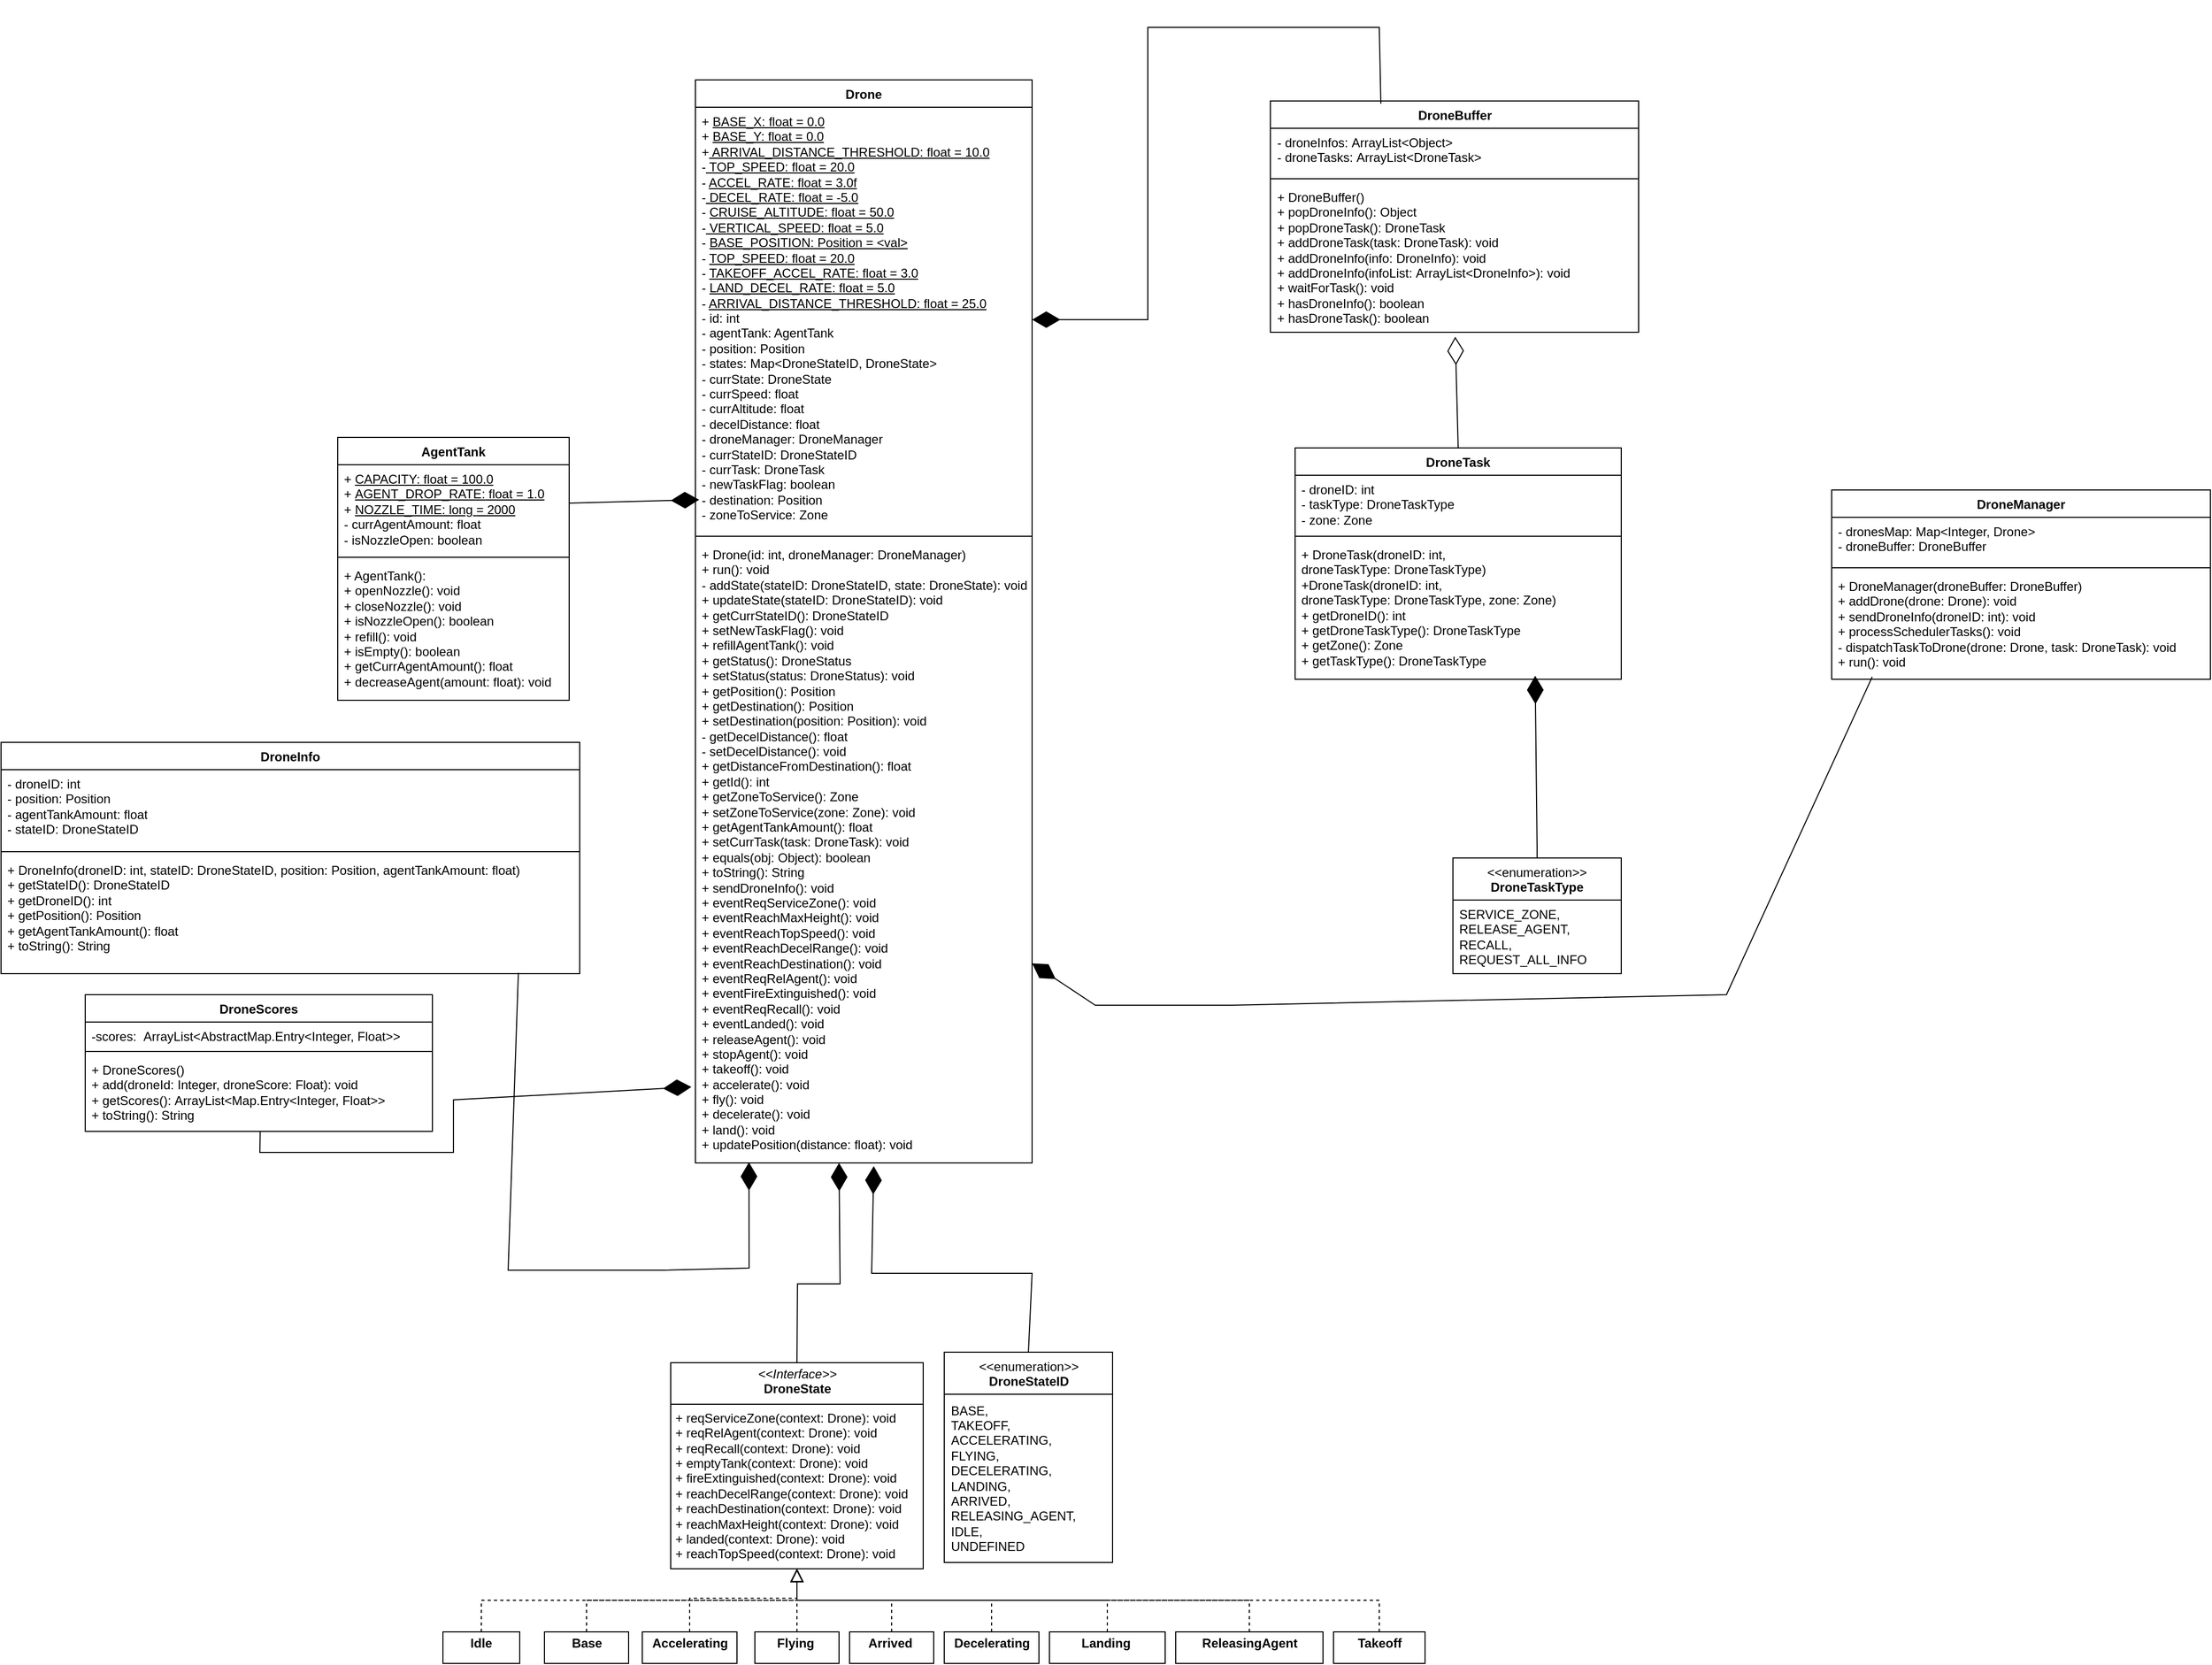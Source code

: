 <mxfile version="26.1.0">
  <diagram name="Page-1" id="E1clJ-vo8N5P6Af11tzl">
    <mxGraphModel dx="6547" dy="4219" grid="1" gridSize="10" guides="1" tooltips="1" connect="1" arrows="1" fold="1" page="1" pageScale="1" pageWidth="4681" pageHeight="3300" math="0" shadow="0">
      <root>
        <mxCell id="0" />
        <mxCell id="1" parent="0" />
        <mxCell id="gpong3w6HoHgrcKHU_dl-1" value="Drone" style="swimlane;fontStyle=1;align=center;verticalAlign=top;childLayout=stackLayout;horizontal=1;startSize=26;horizontalStack=0;resizeParent=1;resizeParentMax=0;resizeLast=0;collapsible=1;marginBottom=0;whiteSpace=wrap;html=1;" parent="1" vertex="1">
          <mxGeometry x="-2190" y="-1040" width="320" height="1030" as="geometry" />
        </mxCell>
        <mxCell id="gpong3w6HoHgrcKHU_dl-2" value="&lt;div&gt;+&amp;nbsp;&lt;u&gt;BASE_X: float = 0.0&lt;/u&gt;&lt;/div&gt;&lt;div&gt;+&amp;nbsp;&lt;span style=&quot;background-color: transparent;&quot;&gt;&lt;u&gt;BASE_Y: float = 0.0&lt;/u&gt;&lt;/span&gt;&lt;/div&gt;&lt;div&gt;&lt;span style=&quot;background-color: transparent;&quot;&gt;+&lt;u&gt; ARRIVAL_DISTANCE_THRESHOLD: float = 10.0&lt;/u&gt;&lt;/span&gt;&lt;/div&gt;&lt;div&gt;&lt;span style=&quot;background-color: transparent;&quot;&gt;-&lt;u&gt; TOP_SPEED: float = 20.0&lt;/u&gt;&lt;/span&gt;&lt;/div&gt;&lt;div&gt;- &lt;u&gt;ACCEL_RATE: float = 3.0f&lt;/u&gt;&lt;/div&gt;&lt;div&gt;-&lt;u&gt; DECEL_RATE: float = -5.0&lt;/u&gt;&lt;/div&gt;&lt;div&gt;- &lt;u&gt;CRUISE_ALTITUDE: float = 50.0&lt;/u&gt;&lt;/div&gt;&lt;div&gt;-&lt;u&gt; VERTICAL_SPEED: float = 5.0&lt;/u&gt;&lt;/div&gt;&lt;div&gt;- &lt;u&gt;BASE_POSITION: Position = &amp;lt;val&amp;gt;&lt;/u&gt;&lt;/div&gt;- &lt;u&gt;TOP_SPEED: float = 20.0&lt;/u&gt;&lt;div&gt;- &lt;u&gt;TAKEOFF_ACCEL_RATE&lt;/u&gt;&lt;u style=&quot;background-color: transparent; color: light-dark(rgb(0, 0, 0), rgb(255, 255, 255));&quot;&gt;: float&lt;/u&gt;&lt;u style=&quot;background-color: transparent; color: light-dark(rgb(0, 0, 0), rgb(255, 255, 255));&quot;&gt;&amp;nbsp;= 3.0&lt;/u&gt;&lt;/div&gt;&lt;div&gt;- &lt;u&gt;LAND_DECEL_RATE&lt;/u&gt;&lt;u style=&quot;background-color: transparent; color: light-dark(rgb(0, 0, 0), rgb(255, 255, 255));&quot;&gt;: float&lt;/u&gt;&lt;u style=&quot;background-color: transparent; color: light-dark(rgb(0, 0, 0), rgb(255, 255, 255));&quot;&gt;&amp;nbsp;= 5.0&lt;/u&gt;&lt;/div&gt;&lt;div&gt;- &lt;u&gt;ARRIVAL_DISTANCE_THRESHOLD: float = 25.0&lt;/u&gt;&lt;/div&gt;&lt;div&gt;- id: int&lt;/div&gt;&lt;div&gt;- agentTank: AgentTank&lt;/div&gt;&lt;div&gt;- position: Position&lt;/div&gt;&lt;div&gt;- states:&amp;nbsp;&lt;span style=&quot;background-color: transparent; color: light-dark(rgb(0, 0, 0), rgb(255, 255, 255));&quot;&gt;Map&amp;lt;DroneStateID, DroneState&amp;gt;&lt;/span&gt;&lt;/div&gt;&lt;div&gt;&lt;span style=&quot;background-color: transparent;&quot;&gt;- currState: DroneState&lt;/span&gt;&lt;/div&gt;&lt;div&gt;&lt;span style=&quot;background-color: transparent;&quot;&gt;&lt;div&gt;- currSpeed: float&lt;/div&gt;&lt;div&gt;- currAltitude: float&lt;/div&gt;&lt;div&gt;- decelDistance: float&lt;/div&gt;&lt;div&gt;- droneManager: DroneManager&lt;/div&gt;&lt;/span&gt;&lt;/div&gt;&lt;div&gt;&lt;div&gt;- currStateID: DroneStateID&lt;/div&gt;&lt;div&gt;&lt;span style=&quot;background-color: transparent; color: light-dark(rgb(0, 0, 0), rgb(255, 255, 255));&quot;&gt;- currTask: DroneTask&lt;/span&gt;&lt;/div&gt;&lt;div&gt;- newTaskFlag: boolean&lt;/div&gt;&lt;div&gt;- destination: Position&lt;/div&gt;&lt;div&gt;- zoneToService: Zone&lt;/div&gt;&lt;/div&gt;&lt;div&gt;&lt;br&gt;&lt;/div&gt;" style="text;strokeColor=none;fillColor=none;align=left;verticalAlign=top;spacingLeft=4;spacingRight=4;overflow=hidden;rotatable=0;points=[[0,0.5],[1,0.5]];portConstraint=eastwest;whiteSpace=wrap;html=1;" parent="gpong3w6HoHgrcKHU_dl-1" vertex="1">
          <mxGeometry y="26" width="320" height="404" as="geometry" />
        </mxCell>
        <mxCell id="gpong3w6HoHgrcKHU_dl-3" value="" style="line;strokeWidth=1;fillColor=none;align=left;verticalAlign=middle;spacingTop=-1;spacingLeft=3;spacingRight=3;rotatable=0;labelPosition=right;points=[];portConstraint=eastwest;strokeColor=inherit;" parent="gpong3w6HoHgrcKHU_dl-1" vertex="1">
          <mxGeometry y="430" width="320" height="8" as="geometry" />
        </mxCell>
        <mxCell id="gpong3w6HoHgrcKHU_dl-4" value="+ Drone(id: int, droneManager: DroneManager)&lt;div&gt;+ run(): void&lt;br&gt;&lt;div&gt;- addState(stateID: DroneStateID, state: DroneState): void&lt;br&gt;&lt;div&gt;+ updateState(stateID: DroneStateID): void&lt;/div&gt;&lt;div&gt;+ getCurrStateID(): DroneStateID&lt;/div&gt;&lt;div&gt;+ setNewTaskFlag(): void&lt;/div&gt;&lt;div&gt;+ refillAgentTank(): void&lt;/div&gt;&lt;div&gt;+ getStatus(): DroneStatus&lt;/div&gt;&lt;div&gt;+ setStatus(status: DroneStatus): void&lt;/div&gt;&lt;div&gt;+ getPosition(): Position&lt;/div&gt;&lt;div&gt;+ getDestination(): Position&lt;/div&gt;&lt;div&gt;+ setDestination(position: Position): void&lt;/div&gt;&lt;div&gt;- getDecelDistance(): float&lt;/div&gt;&lt;div&gt;&lt;span style=&quot;background-color: transparent; color: light-dark(rgb(0, 0, 0), rgb(255, 255, 255));&quot;&gt;- setDecelDistance(): void&lt;/span&gt;&lt;/div&gt;&lt;div&gt;&lt;span style=&quot;background-color: transparent;&quot;&gt;+ getDistanceFromDestination(): float&lt;/span&gt;&lt;/div&gt;&lt;div&gt;&lt;span style=&quot;background-color: transparent;&quot;&gt;+ getId(): int&lt;/span&gt;&lt;/div&gt;&lt;div&gt;&lt;span style=&quot;background-color: transparent;&quot;&gt;+ getZoneToService(): Zone&lt;/span&gt;&lt;/div&gt;&lt;div&gt;&lt;span style=&quot;background-color: transparent;&quot;&gt;+ setZoneToService(zone: Zone): void&lt;/span&gt;&lt;/div&gt;&lt;div&gt;&lt;span style=&quot;background-color: transparent;&quot;&gt;+ getAgentTankAmount(): float&lt;/span&gt;&lt;/div&gt;&lt;div&gt;&lt;span style=&quot;background-color: transparent;&quot;&gt;+ setCurrTask(task: DroneTask): void&lt;/span&gt;&lt;/div&gt;&lt;div&gt;&lt;span style=&quot;background-color: transparent;&quot;&gt;+ equals(obj: Object): boolean&lt;/span&gt;&lt;/div&gt;&lt;div&gt;&lt;span style=&quot;background-color: transparent;&quot;&gt;+ toString(): String&lt;/span&gt;&lt;/div&gt;&lt;div&gt;&lt;span style=&quot;background-color: transparent;&quot;&gt;+ sendDroneInfo(): void&lt;/span&gt;&lt;/div&gt;&lt;div&gt;+ eventReqServiceZone(): void&lt;/div&gt;&lt;div&gt;+ eventReachMaxHeight(): void&lt;/div&gt;&lt;div&gt;+ eventReachTopSpeed(): void&lt;/div&gt;&lt;div&gt;+ eventReachDecelRange(): void&lt;/div&gt;&lt;div&gt;+ eventReachDestination(): void&lt;/div&gt;&lt;div&gt;+ eventReqRelAgent(): void&lt;/div&gt;&lt;div&gt;+ eventFireExtinguished(): void&lt;/div&gt;&lt;div&gt;+ eventReqRecall(): void&lt;/div&gt;&lt;div&gt;+ eventLanded(): void&lt;/div&gt;&lt;div&gt;+ releaseAgent(): void&lt;/div&gt;&lt;div&gt;+ stopAgent(): void&lt;/div&gt;&lt;div&gt;+ takeoff(): void&lt;/div&gt;&lt;div&gt;+ accelerate(): void&lt;/div&gt;&lt;div&gt;+ fly(): void&lt;/div&gt;&lt;div&gt;+ decelerate(): void&lt;/div&gt;&lt;div&gt;+ land(): void&lt;/div&gt;&lt;div&gt;+ updatePosition(distance: float): void&lt;/div&gt;&lt;div&gt;&lt;br&gt;&lt;/div&gt;&lt;/div&gt;&lt;/div&gt;" style="text;strokeColor=none;fillColor=none;align=left;verticalAlign=top;spacingLeft=4;spacingRight=4;overflow=hidden;rotatable=0;points=[[0,0.5],[1,0.5]];portConstraint=eastwest;whiteSpace=wrap;html=1;" parent="gpong3w6HoHgrcKHU_dl-1" vertex="1">
          <mxGeometry y="438" width="320" height="592" as="geometry" />
        </mxCell>
        <mxCell id="gpong3w6HoHgrcKHU_dl-5" value="AgentTank" style="swimlane;fontStyle=1;align=center;verticalAlign=top;childLayout=stackLayout;horizontal=1;startSize=26;horizontalStack=0;resizeParent=1;resizeParentMax=0;resizeLast=0;collapsible=1;marginBottom=0;whiteSpace=wrap;html=1;" parent="1" vertex="1">
          <mxGeometry x="-2530" y="-700" width="220" height="250" as="geometry" />
        </mxCell>
        <mxCell id="gpong3w6HoHgrcKHU_dl-6" value="&lt;div&gt;+ &lt;u&gt;CAPACITY&lt;span style=&quot;color: light-dark(rgb(0, 0, 0), rgb(255, 255, 255)); background-color: transparent;&quot;&gt;: float&lt;/span&gt;&lt;span style=&quot;color: light-dark(rgb(0, 0, 0), rgb(255, 255, 255)); background-color: transparent;&quot;&gt;&amp;nbsp;= 100.0&lt;/span&gt;&lt;/u&gt;&lt;br&gt;&lt;/div&gt;+&amp;nbsp;&lt;u&gt;AGENT_DROP_RATE:&lt;span style=&quot;color: light-dark(rgb(0, 0, 0), rgb(255, 255, 255)); background-color: transparent;&quot;&gt;&amp;nbsp;float&lt;/span&gt;&lt;span style=&quot;color: light-dark(rgb(0, 0, 0), rgb(255, 255, 255)); background-color: transparent;&quot;&gt;&amp;nbsp;= 1.0&lt;/span&gt;&lt;/u&gt;&lt;div&gt;+&amp;nbsp;&lt;u&gt;NOZZLE_TIME&lt;/u&gt;&lt;u style=&quot;color: light-dark(rgb(0, 0, 0), rgb(255, 255, 255)); background-color: transparent;&quot;&gt;: long&amp;nbsp;&lt;/u&gt;&lt;u style=&quot;color: light-dark(rgb(0, 0, 0), rgb(255, 255, 255)); background-color: transparent;&quot;&gt;= 2000&lt;/u&gt;&lt;u style=&quot;color: light-dark(rgb(0, 0, 0), rgb(255, 255, 255)); background-color: transparent;&quot;&gt;&lt;br&gt;&lt;/u&gt;&lt;/div&gt;&lt;div&gt;- currAgentAmount: float&lt;/div&gt;&lt;div&gt;- isNozzleOpen: boolean&lt;/div&gt;" style="text;strokeColor=none;fillColor=none;align=left;verticalAlign=top;spacingLeft=4;spacingRight=4;overflow=hidden;rotatable=0;points=[[0,0.5],[1,0.5]];portConstraint=eastwest;whiteSpace=wrap;html=1;" parent="gpong3w6HoHgrcKHU_dl-5" vertex="1">
          <mxGeometry y="26" width="220" height="84" as="geometry" />
        </mxCell>
        <mxCell id="gpong3w6HoHgrcKHU_dl-7" value="" style="line;strokeWidth=1;fillColor=none;align=left;verticalAlign=middle;spacingTop=-1;spacingLeft=3;spacingRight=3;rotatable=0;labelPosition=right;points=[];portConstraint=eastwest;strokeColor=inherit;" parent="gpong3w6HoHgrcKHU_dl-5" vertex="1">
          <mxGeometry y="110" width="220" height="8" as="geometry" />
        </mxCell>
        <mxCell id="gpong3w6HoHgrcKHU_dl-8" value="+ AgentTank():&lt;div&gt;+ openNozzle(): void&lt;/div&gt;&lt;div&gt;+ closeNozzle(): void&lt;/div&gt;&lt;div&gt;+ isNozzleOpen(): boolean&lt;/div&gt;&lt;div&gt;+ refill(): void&lt;/div&gt;&lt;div&gt;+ isEmpty(): boolean&lt;/div&gt;&lt;div&gt;+ getCurrAgentAmount(): float&lt;/div&gt;&lt;div&gt;+ decreaseAgent(amount: float): void&lt;/div&gt;" style="text;strokeColor=none;fillColor=none;align=left;verticalAlign=top;spacingLeft=4;spacingRight=4;overflow=hidden;rotatable=0;points=[[0,0.5],[1,0.5]];portConstraint=eastwest;whiteSpace=wrap;html=1;" parent="gpong3w6HoHgrcKHU_dl-5" vertex="1">
          <mxGeometry y="118" width="220" height="132" as="geometry" />
        </mxCell>
        <mxCell id="gpong3w6HoHgrcKHU_dl-9" value="" style="endArrow=diamondThin;endFill=1;endSize=24;html=1;rounded=0;exitX=1;exitY=0.25;exitDx=0;exitDy=0;entryX=0.011;entryY=0.924;entryDx=0;entryDy=0;entryPerimeter=0;" parent="1" source="gpong3w6HoHgrcKHU_dl-5" target="gpong3w6HoHgrcKHU_dl-2" edge="1">
          <mxGeometry width="160" relative="1" as="geometry">
            <mxPoint x="-1287" y="-556" as="sourcePoint" />
            <mxPoint x="-2254" y="-626" as="targetPoint" />
          </mxGeometry>
        </mxCell>
        <mxCell id="gpong3w6HoHgrcKHU_dl-10" value="DroneInfo" style="swimlane;fontStyle=1;align=center;verticalAlign=top;childLayout=stackLayout;horizontal=1;startSize=26;horizontalStack=0;resizeParent=1;resizeParentMax=0;resizeLast=0;collapsible=1;marginBottom=0;whiteSpace=wrap;html=1;" parent="1" vertex="1">
          <mxGeometry x="-2850" y="-410" width="550" height="220" as="geometry" />
        </mxCell>
        <mxCell id="gpong3w6HoHgrcKHU_dl-11" value="- droneID: int&lt;div&gt;- position: Position&lt;/div&gt;&lt;div&gt;-&amp;nbsp;agentTankAmount: float&lt;/div&gt;&lt;div&gt;- stateID: DroneStateID&lt;/div&gt;" style="text;strokeColor=none;fillColor=none;align=left;verticalAlign=top;spacingLeft=4;spacingRight=4;overflow=hidden;rotatable=0;points=[[0,0.5],[1,0.5]];portConstraint=eastwest;whiteSpace=wrap;html=1;" parent="gpong3w6HoHgrcKHU_dl-10" vertex="1">
          <mxGeometry y="26" width="550" height="74" as="geometry" />
        </mxCell>
        <mxCell id="gpong3w6HoHgrcKHU_dl-12" value="" style="line;strokeWidth=1;fillColor=none;align=left;verticalAlign=middle;spacingTop=-1;spacingLeft=3;spacingRight=3;rotatable=0;labelPosition=right;points=[];portConstraint=eastwest;strokeColor=inherit;" parent="gpong3w6HoHgrcKHU_dl-10" vertex="1">
          <mxGeometry y="100" width="550" height="8" as="geometry" />
        </mxCell>
        <mxCell id="gpong3w6HoHgrcKHU_dl-13" value="+ DroneInfo(droneID: int, stateID: DroneStateID, position: Position, agentTankAmount: float)&lt;div&gt;&lt;div&gt;+ getStateID():&amp;nbsp;&lt;span style=&quot;background-color: transparent; color: light-dark(rgb(0, 0, 0), rgb(255, 255, 255));&quot;&gt;DroneStateID&lt;/span&gt;&lt;/div&gt;&lt;/div&gt;&lt;div&gt;&lt;span style=&quot;background-color: transparent; color: light-dark(rgb(0, 0, 0), rgb(255, 255, 255));&quot;&gt;+&amp;nbsp;&lt;/span&gt;&lt;span style=&quot;background-color: transparent;&quot;&gt;getDroneID(): int&lt;/span&gt;&lt;/div&gt;&lt;div&gt;+&amp;nbsp;getPosition(): Position&lt;/div&gt;&lt;div&gt;+&amp;nbsp;getAgentTankAmount(): float&lt;/div&gt;&lt;div&gt;+&amp;nbsp;toString(): String&lt;/div&gt;" style="text;strokeColor=none;fillColor=none;align=left;verticalAlign=top;spacingLeft=4;spacingRight=4;overflow=hidden;rotatable=0;points=[[0,0.5],[1,0.5]];portConstraint=eastwest;whiteSpace=wrap;html=1;" parent="gpong3w6HoHgrcKHU_dl-10" vertex="1">
          <mxGeometry y="108" width="550" height="112" as="geometry" />
        </mxCell>
        <mxCell id="gpong3w6HoHgrcKHU_dl-14" value="DroneScores" style="swimlane;fontStyle=1;align=center;verticalAlign=top;childLayout=stackLayout;horizontal=1;startSize=26;horizontalStack=0;resizeParent=1;resizeParentMax=0;resizeLast=0;collapsible=1;marginBottom=0;whiteSpace=wrap;html=1;" parent="1" vertex="1">
          <mxGeometry x="-2770" y="-170" width="330" height="130" as="geometry" />
        </mxCell>
        <mxCell id="gpong3w6HoHgrcKHU_dl-15" value="-scores:&amp;nbsp;&amp;nbsp;ArrayList&amp;lt;AbstractMap.Entry&amp;lt;Integer, Float&amp;gt;&amp;gt;" style="text;strokeColor=none;fillColor=none;align=left;verticalAlign=top;spacingLeft=4;spacingRight=4;overflow=hidden;rotatable=0;points=[[0,0.5],[1,0.5]];portConstraint=eastwest;whiteSpace=wrap;html=1;" parent="gpong3w6HoHgrcKHU_dl-14" vertex="1">
          <mxGeometry y="26" width="330" height="24" as="geometry" />
        </mxCell>
        <mxCell id="gpong3w6HoHgrcKHU_dl-16" value="" style="line;strokeWidth=1;fillColor=none;align=left;verticalAlign=middle;spacingTop=-1;spacingLeft=3;spacingRight=3;rotatable=0;labelPosition=right;points=[];portConstraint=eastwest;strokeColor=inherit;" parent="gpong3w6HoHgrcKHU_dl-14" vertex="1">
          <mxGeometry y="50" width="330" height="8" as="geometry" />
        </mxCell>
        <mxCell id="gpong3w6HoHgrcKHU_dl-17" value="+ DroneScores()&lt;div&gt;+ add(droneId:&amp;nbsp;&lt;span style=&quot;background-color: transparent; color: light-dark(rgb(0, 0, 0), rgb(255, 255, 255));&quot;&gt;Integer&lt;/span&gt;&lt;span style=&quot;background-color: transparent; color: light-dark(rgb(0, 0, 0), rgb(255, 255, 255));&quot;&gt;, droneScore:&amp;nbsp;&lt;/span&gt;&lt;span style=&quot;background-color: transparent; color: light-dark(rgb(0, 0, 0), rgb(255, 255, 255));&quot;&gt;Float&lt;/span&gt;&lt;span style=&quot;background-color: transparent; color: light-dark(rgb(0, 0, 0), rgb(255, 255, 255));&quot;&gt;): void&lt;/span&gt;&lt;/div&gt;&lt;div&gt;+ getScores():&lt;span style=&quot;background-color: transparent; color: light-dark(rgb(0, 0, 0), rgb(255, 255, 255));&quot;&gt;&amp;nbsp;&lt;/span&gt;&lt;span style=&quot;background-color: transparent; color: light-dark(rgb(0, 0, 0), rgb(255, 255, 255));&quot;&gt;ArrayList&amp;lt;Map.Entry&amp;lt;Integer, Float&amp;gt;&amp;gt;&lt;/span&gt;&lt;/div&gt;&lt;div&gt;+ toString():&amp;nbsp;&lt;span style=&quot;background-color: transparent; color: light-dark(rgb(0, 0, 0), rgb(255, 255, 255));&quot;&gt;String&lt;/span&gt;&lt;/div&gt;" style="text;strokeColor=none;fillColor=none;align=left;verticalAlign=top;spacingLeft=4;spacingRight=4;overflow=hidden;rotatable=0;points=[[0,0.5],[1,0.5]];portConstraint=eastwest;whiteSpace=wrap;html=1;" parent="gpong3w6HoHgrcKHU_dl-14" vertex="1">
          <mxGeometry y="58" width="330" height="72" as="geometry" />
        </mxCell>
        <mxCell id="gpong3w6HoHgrcKHU_dl-18" value="" style="endArrow=diamondThin;endFill=1;endSize=24;html=1;rounded=0;exitX=0.504;exitY=0.998;exitDx=0;exitDy=0;exitPerimeter=0;entryX=-0.012;entryY=0.878;entryDx=0;entryDy=0;entryPerimeter=0;" parent="1" source="gpong3w6HoHgrcKHU_dl-17" target="gpong3w6HoHgrcKHU_dl-4" edge="1">
          <mxGeometry width="160" relative="1" as="geometry">
            <mxPoint x="-2590" y="40" as="sourcePoint" />
            <mxPoint x="-2248" y="-71" as="targetPoint" />
            <Array as="points">
              <mxPoint x="-2604" y="-20" />
              <mxPoint x="-2420" y="-20" />
              <mxPoint x="-2420" y="-70" />
            </Array>
          </mxGeometry>
        </mxCell>
        <mxCell id="ytz2XxUED-rhMCgSk-kE-1" value="" style="endArrow=diamondThin;endFill=1;endSize=24;html=1;rounded=0;entryX=0.159;entryY=0.999;entryDx=0;entryDy=0;entryPerimeter=0;exitX=0.894;exitY=0.993;exitDx=0;exitDy=0;exitPerimeter=0;" edge="1" parent="1" source="gpong3w6HoHgrcKHU_dl-13" target="gpong3w6HoHgrcKHU_dl-4">
          <mxGeometry width="160" relative="1" as="geometry">
            <mxPoint x="-2370" y="-160" as="sourcePoint" />
            <mxPoint x="-2220" y="37" as="targetPoint" />
            <Array as="points">
              <mxPoint x="-2368" y="92" />
              <mxPoint x="-2220" y="92" />
              <mxPoint x="-2139" y="90" />
            </Array>
          </mxGeometry>
        </mxCell>
        <mxCell id="ytz2XxUED-rhMCgSk-kE-2" value="&lt;p style=&quot;margin:0px;margin-top:4px;text-align:center;&quot;&gt;&lt;i&gt;&amp;lt;&amp;lt;Interface&amp;gt;&amp;gt;&lt;/i&gt;&lt;br&gt;&lt;b&gt;DroneState&lt;/b&gt;&lt;/p&gt;&lt;hr size=&quot;1&quot; style=&quot;border-style:solid;&quot;&gt;&lt;p style=&quot;margin:0px;margin-left:4px;&quot;&gt;+ reqServiceZone(context: Drone): void&lt;br&gt;+ reqRelAgent(context: Drone): void&amp;nbsp;&lt;/p&gt;&lt;p style=&quot;margin:0px;margin-left:4px;&quot;&gt;+&amp;nbsp;reqRecall(context: Drone): void&lt;/p&gt;&lt;p style=&quot;margin:0px;margin-left:4px;&quot;&gt;+&amp;nbsp;emptyTank(context: Drone): void&lt;/p&gt;&lt;p style=&quot;margin:0px;margin-left:4px;&quot;&gt;+&amp;nbsp;fireExtinguished(context: Drone): void&lt;/p&gt;&lt;p style=&quot;margin:0px;margin-left:4px;&quot;&gt;+&amp;nbsp;reachDecelRange(context: Drone): void&lt;/p&gt;&lt;p style=&quot;margin:0px;margin-left:4px;&quot;&gt;+&amp;nbsp;reachDestination(context: Drone): void&lt;/p&gt;&lt;p style=&quot;margin:0px;margin-left:4px;&quot;&gt;+&amp;nbsp;reachMaxHeight(context: Drone): void&lt;/p&gt;&lt;p style=&quot;margin:0px;margin-left:4px;&quot;&gt;+&amp;nbsp;landed(context: Drone): void&lt;/p&gt;&lt;p style=&quot;margin:0px;margin-left:4px;&quot;&gt;+&amp;nbsp;reachTopSpeed(context: Drone): void&lt;/p&gt;" style="verticalAlign=top;align=left;overflow=fill;html=1;whiteSpace=wrap;" vertex="1" parent="1">
          <mxGeometry x="-2213.5" y="180" width="240" height="196" as="geometry" />
        </mxCell>
        <mxCell id="ytz2XxUED-rhMCgSk-kE-3" style="edgeStyle=orthogonalEdgeStyle;rounded=0;orthogonalLoop=1;jettySize=auto;html=1;entryX=0.5;entryY=1;entryDx=0;entryDy=0;endSize=10;endArrow=block;endFill=0;dashed=1;exitX=0.5;exitY=0;exitDx=0;exitDy=0;" edge="1" parent="1" source="ytz2XxUED-rhMCgSk-kE-4" target="ytz2XxUED-rhMCgSk-kE-2">
          <mxGeometry relative="1" as="geometry">
            <mxPoint x="-2195.5" y="436" as="sourcePoint" />
            <Array as="points">
              <mxPoint x="-2195.5" y="404" />
              <mxPoint x="-2093.5" y="404" />
            </Array>
          </mxGeometry>
        </mxCell>
        <mxCell id="ytz2XxUED-rhMCgSk-kE-4" value="&lt;p style=&quot;margin:0px;margin-top:4px;text-align:center;&quot;&gt;&lt;b&gt;Accelerating&lt;/b&gt;&lt;/p&gt;" style="verticalAlign=top;align=left;overflow=fill;html=1;whiteSpace=wrap;" vertex="1" parent="1">
          <mxGeometry x="-2240.5" y="436" width="90" height="30" as="geometry" />
        </mxCell>
        <mxCell id="ytz2XxUED-rhMCgSk-kE-5" style="edgeStyle=orthogonalEdgeStyle;rounded=0;orthogonalLoop=1;jettySize=auto;html=1;exitX=0.5;exitY=0;exitDx=0;exitDy=0;entryX=0.5;entryY=1;entryDx=0;entryDy=0;endArrow=block;endFill=0;endSize=10;dashed=1;" edge="1" parent="1" source="ytz2XxUED-rhMCgSk-kE-6" target="ytz2XxUED-rhMCgSk-kE-2">
          <mxGeometry relative="1" as="geometry" />
        </mxCell>
        <mxCell id="ytz2XxUED-rhMCgSk-kE-6" value="&lt;p style=&quot;margin:0px;margin-top:4px;text-align:center;&quot;&gt;&lt;b&gt;Arrived&amp;nbsp;&lt;/b&gt;&lt;/p&gt;" style="verticalAlign=top;align=left;overflow=fill;html=1;whiteSpace=wrap;" vertex="1" parent="1">
          <mxGeometry x="-2043.5" y="436" width="80" height="30" as="geometry" />
        </mxCell>
        <mxCell id="ytz2XxUED-rhMCgSk-kE-7" style="edgeStyle=orthogonalEdgeStyle;rounded=0;orthogonalLoop=1;jettySize=auto;html=1;exitX=0.5;exitY=0;exitDx=0;exitDy=0;entryX=0.5;entryY=1;entryDx=0;entryDy=0;endArrow=block;endFill=0;endSize=10;dashed=1;" edge="1" parent="1" source="ytz2XxUED-rhMCgSk-kE-8" target="ytz2XxUED-rhMCgSk-kE-2">
          <mxGeometry relative="1" as="geometry">
            <mxPoint x="-2073.5" y="396" as="targetPoint" />
          </mxGeometry>
        </mxCell>
        <mxCell id="ytz2XxUED-rhMCgSk-kE-8" value="&lt;p style=&quot;margin:0px;margin-top:4px;text-align:center;&quot;&gt;&lt;b&gt;Base&lt;/b&gt;&lt;/p&gt;" style="verticalAlign=top;align=left;overflow=fill;html=1;whiteSpace=wrap;" vertex="1" parent="1">
          <mxGeometry x="-2333.5" y="436" width="80" height="30" as="geometry" />
        </mxCell>
        <mxCell id="ytz2XxUED-rhMCgSk-kE-9" style="edgeStyle=orthogonalEdgeStyle;rounded=0;orthogonalLoop=1;jettySize=auto;html=1;exitX=0.5;exitY=0;exitDx=0;exitDy=0;entryX=0.5;entryY=1;entryDx=0;entryDy=0;endSize=10;endArrow=block;endFill=0;dashed=1;" edge="1" parent="1" source="ytz2XxUED-rhMCgSk-kE-10" target="ytz2XxUED-rhMCgSk-kE-2">
          <mxGeometry relative="1" as="geometry">
            <Array as="points">
              <mxPoint x="-2093.5" y="426" />
              <mxPoint x="-2093.5" y="426" />
            </Array>
          </mxGeometry>
        </mxCell>
        <mxCell id="ytz2XxUED-rhMCgSk-kE-10" value="&lt;p style=&quot;margin:0px;margin-top:4px;text-align:center;&quot;&gt;&lt;b&gt;Flying&amp;nbsp;&lt;/b&gt;&lt;/p&gt;" style="verticalAlign=top;align=left;overflow=fill;html=1;whiteSpace=wrap;" vertex="1" parent="1">
          <mxGeometry x="-2133.5" y="436" width="80" height="30" as="geometry" />
        </mxCell>
        <mxCell id="ytz2XxUED-rhMCgSk-kE-11" style="edgeStyle=orthogonalEdgeStyle;rounded=0;orthogonalLoop=1;jettySize=auto;html=1;exitX=0.5;exitY=0;exitDx=0;exitDy=0;entryX=0.5;entryY=1;entryDx=0;entryDy=0;endArrow=block;endFill=0;endSize=10;dashed=1;" edge="1" parent="1" source="ytz2XxUED-rhMCgSk-kE-12" target="ytz2XxUED-rhMCgSk-kE-2">
          <mxGeometry relative="1" as="geometry" />
        </mxCell>
        <mxCell id="ytz2XxUED-rhMCgSk-kE-12" value="&lt;p style=&quot;margin:0px;margin-top:4px;text-align:center;&quot;&gt;&lt;b&gt;Decelerating&lt;/b&gt;&lt;/p&gt;" style="verticalAlign=top;align=left;overflow=fill;html=1;whiteSpace=wrap;" vertex="1" parent="1">
          <mxGeometry x="-1953.5" y="436" width="90" height="30" as="geometry" />
        </mxCell>
        <mxCell id="ytz2XxUED-rhMCgSk-kE-13" style="edgeStyle=orthogonalEdgeStyle;rounded=0;orthogonalLoop=1;jettySize=auto;html=1;exitX=0.5;exitY=0;exitDx=0;exitDy=0;entryX=0.5;entryY=1;entryDx=0;entryDy=0;endSize=10;endArrow=block;endFill=0;dashed=1;" edge="1" parent="1" source="ytz2XxUED-rhMCgSk-kE-14" target="ytz2XxUED-rhMCgSk-kE-2">
          <mxGeometry relative="1" as="geometry" />
        </mxCell>
        <mxCell id="ytz2XxUED-rhMCgSk-kE-14" value="&lt;p style=&quot;margin:0px;margin-top:4px;text-align:center;&quot;&gt;&lt;b&gt;Idle&lt;/b&gt;&lt;/p&gt;" style="verticalAlign=top;align=left;overflow=fill;html=1;whiteSpace=wrap;" vertex="1" parent="1">
          <mxGeometry x="-2430" y="436" width="73" height="30" as="geometry" />
        </mxCell>
        <mxCell id="ytz2XxUED-rhMCgSk-kE-15" style="edgeStyle=orthogonalEdgeStyle;rounded=0;orthogonalLoop=1;jettySize=auto;html=1;exitX=0.5;exitY=0;exitDx=0;exitDy=0;entryX=0.5;entryY=1;entryDx=0;entryDy=0;endSize=10;endArrow=block;endFill=0;dashed=1;" edge="1" parent="1" source="ytz2XxUED-rhMCgSk-kE-16" target="ytz2XxUED-rhMCgSk-kE-2">
          <mxGeometry relative="1" as="geometry" />
        </mxCell>
        <mxCell id="ytz2XxUED-rhMCgSk-kE-16" value="&lt;p style=&quot;margin:0px;margin-top:4px;text-align:center;&quot;&gt;&lt;b&gt;Landing&amp;nbsp;&lt;/b&gt;&lt;/p&gt;" style="verticalAlign=top;align=left;overflow=fill;html=1;whiteSpace=wrap;" vertex="1" parent="1">
          <mxGeometry x="-1853.5" y="436" width="110" height="30" as="geometry" />
        </mxCell>
        <mxCell id="ytz2XxUED-rhMCgSk-kE-17" style="edgeStyle=orthogonalEdgeStyle;rounded=0;orthogonalLoop=1;jettySize=auto;html=1;exitX=0.5;exitY=0;exitDx=0;exitDy=0;entryX=0.5;entryY=1;entryDx=0;entryDy=0;endArrow=block;endFill=0;endSize=10;dashed=1;" edge="1" parent="1" source="ytz2XxUED-rhMCgSk-kE-18" target="ytz2XxUED-rhMCgSk-kE-2">
          <mxGeometry relative="1" as="geometry" />
        </mxCell>
        <mxCell id="ytz2XxUED-rhMCgSk-kE-18" value="&lt;p style=&quot;margin:0px;margin-top:4px;text-align:center;&quot;&gt;&lt;b&gt;ReleasingAgent&lt;/b&gt;&lt;/p&gt;" style="verticalAlign=top;align=left;overflow=fill;html=1;whiteSpace=wrap;" vertex="1" parent="1">
          <mxGeometry x="-1733.5" y="436" width="140" height="30" as="geometry" />
        </mxCell>
        <mxCell id="ytz2XxUED-rhMCgSk-kE-19" style="edgeStyle=orthogonalEdgeStyle;rounded=0;orthogonalLoop=1;jettySize=auto;html=1;exitX=0.5;exitY=0;exitDx=0;exitDy=0;entryX=0.5;entryY=1;entryDx=0;entryDy=0;endSize=10;endArrow=block;endFill=0;dashed=1;" edge="1" parent="1" source="ytz2XxUED-rhMCgSk-kE-20" target="ytz2XxUED-rhMCgSk-kE-2">
          <mxGeometry relative="1" as="geometry" />
        </mxCell>
        <mxCell id="ytz2XxUED-rhMCgSk-kE-20" value="&lt;p style=&quot;margin:0px;margin-top:4px;text-align:center;&quot;&gt;&lt;b&gt;Takeoff&lt;/b&gt;&lt;/p&gt;" style="verticalAlign=top;align=left;overflow=fill;html=1;whiteSpace=wrap;" vertex="1" parent="1">
          <mxGeometry x="-1583.5" y="436" width="87" height="30" as="geometry" />
        </mxCell>
        <mxCell id="ytz2XxUED-rhMCgSk-kE-21" value="&amp;lt;&amp;lt;enumeration&amp;gt;&amp;gt;&lt;br&gt;&lt;b&gt;DroneStateID&lt;/b&gt;" style="swimlane;fontStyle=0;align=center;verticalAlign=top;childLayout=stackLayout;horizontal=1;startSize=40;horizontalStack=0;resizeParent=1;resizeParentMax=0;resizeLast=0;collapsible=0;marginBottom=0;html=1;whiteSpace=wrap;" vertex="1" parent="1">
          <mxGeometry x="-1953.5" y="170" width="160" height="200" as="geometry" />
        </mxCell>
        <mxCell id="ytz2XxUED-rhMCgSk-kE-22" value="&lt;span style=&quot;text-wrap-mode: nowrap;&quot;&gt;BASE,&lt;/span&gt;&lt;div style=&quot;text-wrap-mode: nowrap;&quot;&gt;TAKEOFF,&lt;/div&gt;&lt;div style=&quot;text-wrap-mode: nowrap;&quot;&gt;ACCELERATING,&lt;/div&gt;&lt;div style=&quot;text-wrap-mode: nowrap;&quot;&gt;FLYING,&lt;/div&gt;&lt;div style=&quot;text-wrap-mode: nowrap;&quot;&gt;DECELERATING,&lt;/div&gt;&lt;div style=&quot;text-wrap-mode: nowrap;&quot;&gt;LANDING,&lt;/div&gt;&lt;div style=&quot;text-wrap-mode: nowrap;&quot;&gt;ARRIVED,&lt;/div&gt;&lt;div style=&quot;text-wrap-mode: nowrap;&quot;&gt;RELEASING_AGENT,&lt;/div&gt;&lt;div style=&quot;text-wrap-mode: nowrap;&quot;&gt;IDLE,&lt;/div&gt;&lt;div style=&quot;&quot;&gt;&lt;span style=&quot;text-wrap-mode: nowrap;&quot;&gt;UNDEFINED&lt;/span&gt;&lt;/div&gt;" style="text;html=1;strokeColor=none;fillColor=none;align=left;verticalAlign=middle;spacingLeft=4;spacingRight=4;overflow=hidden;rotatable=0;points=[[0,0.5],[1,0.5]];portConstraint=eastwest;whiteSpace=wrap;" vertex="1" parent="ytz2XxUED-rhMCgSk-kE-21">
          <mxGeometry y="40" width="160" height="160" as="geometry" />
        </mxCell>
        <mxCell id="ytz2XxUED-rhMCgSk-kE-23" value="" style="endArrow=diamondThin;endFill=1;endSize=24;html=1;rounded=0;exitX=0.5;exitY=0;exitDx=0;exitDy=0;entryX=0.185;entryY=1.002;entryDx=0;entryDy=0;entryPerimeter=0;" edge="1" parent="1" source="ytz2XxUED-rhMCgSk-kE-2">
          <mxGeometry width="160" relative="1" as="geometry">
            <mxPoint x="-1895.5" y="135" as="sourcePoint" />
            <mxPoint x="-2053.5" y="-10" as="targetPoint" />
            <Array as="points">
              <mxPoint x="-2093" y="105" />
              <mxPoint x="-2052.5" y="105" />
            </Array>
          </mxGeometry>
        </mxCell>
        <mxCell id="ytz2XxUED-rhMCgSk-kE-24" value="" style="endArrow=diamondThin;endFill=1;endSize=24;html=1;rounded=0;entryX=0.289;entryY=1.006;entryDx=0;entryDy=0;entryPerimeter=0;exitX=0.5;exitY=0;exitDx=0;exitDy=0;" edge="1" parent="1" source="ytz2XxUED-rhMCgSk-kE-21">
          <mxGeometry width="160" relative="1" as="geometry">
            <mxPoint x="-1655.5" y="125" as="sourcePoint" />
            <mxPoint x="-2020.5" y="-7" as="targetPoint" />
            <Array as="points">
              <mxPoint x="-1870" y="95" />
              <mxPoint x="-2022.5" y="95" />
            </Array>
          </mxGeometry>
        </mxCell>
        <mxCell id="ytz2XxUED-rhMCgSk-kE-25" value="DroneManager" style="swimlane;fontStyle=1;align=center;verticalAlign=top;childLayout=stackLayout;horizontal=1;startSize=26;horizontalStack=0;resizeParent=1;resizeParentMax=0;resizeLast=0;collapsible=1;marginBottom=0;whiteSpace=wrap;html=1;" vertex="1" parent="1">
          <mxGeometry x="-1110" y="-650" width="360" height="180" as="geometry" />
        </mxCell>
        <mxCell id="ytz2XxUED-rhMCgSk-kE-26" value="&lt;div&gt;- dronesMap:&amp;nbsp;&lt;span style=&quot;background-color: transparent; color: light-dark(rgb(0, 0, 0), rgb(255, 255, 255));&quot;&gt;Map&amp;lt;Integer, Drone&amp;gt;&lt;/span&gt;&lt;/div&gt;&lt;div&gt;&lt;span style=&quot;background-color: transparent; color: light-dark(rgb(0, 0, 0), rgb(255, 255, 255));&quot;&gt;- droneBuffer:&amp;nbsp;&lt;/span&gt;&lt;span style=&quot;background-color: transparent; color: light-dark(rgb(0, 0, 0), rgb(255, 255, 255));&quot;&gt;DroneBuffer&lt;/span&gt;&lt;/div&gt;" style="text;strokeColor=none;fillColor=none;align=left;verticalAlign=top;spacingLeft=4;spacingRight=4;overflow=hidden;rotatable=0;points=[[0,0.5],[1,0.5]];portConstraint=eastwest;whiteSpace=wrap;html=1;" vertex="1" parent="ytz2XxUED-rhMCgSk-kE-25">
          <mxGeometry y="26" width="360" height="44" as="geometry" />
        </mxCell>
        <mxCell id="ytz2XxUED-rhMCgSk-kE-27" value="" style="line;strokeWidth=1;fillColor=none;align=left;verticalAlign=middle;spacingTop=-1;spacingLeft=3;spacingRight=3;rotatable=0;labelPosition=right;points=[];portConstraint=eastwest;strokeColor=inherit;" vertex="1" parent="ytz2XxUED-rhMCgSk-kE-25">
          <mxGeometry y="70" width="360" height="8" as="geometry" />
        </mxCell>
        <mxCell id="ytz2XxUED-rhMCgSk-kE-28" value="+ DroneManager(droneBuffer: DroneBuffer)&lt;div&gt;&lt;div&gt;+ addDrone(drone: Drone): void&lt;/div&gt;&lt;div&gt;&lt;span style=&quot;background-color: transparent; color: light-dark(rgb(0, 0, 0), rgb(255, 255, 255));&quot;&gt;+ sendDroneInfo(droneID: int): void&lt;/span&gt;&lt;/div&gt;&lt;/div&gt;&lt;div&gt;&lt;span style=&quot;background-color: transparent;&quot;&gt;+ processSchedulerTasks(): void&lt;/span&gt;&lt;/div&gt;&lt;div&gt;&lt;span style=&quot;background-color: transparent;&quot;&gt;- dispatchTaskToDrone(drone: Drone, task:&amp;nbsp;&lt;/span&gt;&lt;span style=&quot;background-color: transparent; color: light-dark(rgb(0, 0, 0), rgb(255, 255, 255));&quot;&gt;DroneTask&lt;/span&gt;&lt;span style=&quot;background-color: transparent; color: light-dark(rgb(0, 0, 0), rgb(255, 255, 255));&quot;&gt;): void&lt;/span&gt;&lt;/div&gt;&lt;div&gt;&lt;span style=&quot;background-color: transparent;&quot;&gt;+ run(): void&lt;/span&gt;&lt;/div&gt;" style="text;strokeColor=none;fillColor=none;align=left;verticalAlign=top;spacingLeft=4;spacingRight=4;overflow=hidden;rotatable=0;points=[[0,0.5],[1,0.5]];portConstraint=eastwest;whiteSpace=wrap;html=1;" vertex="1" parent="ytz2XxUED-rhMCgSk-kE-25">
          <mxGeometry y="78" width="360" height="102" as="geometry" />
        </mxCell>
        <mxCell id="ytz2XxUED-rhMCgSk-kE-29" value="" style="endArrow=diamondThin;endFill=1;endSize=24;html=1;rounded=0;exitX=0.107;exitY=0.978;exitDx=0;exitDy=0;exitPerimeter=0;" edge="1" parent="1" source="ytz2XxUED-rhMCgSk-kE-28" target="gpong3w6HoHgrcKHU_dl-4">
          <mxGeometry width="160" relative="1" as="geometry">
            <mxPoint x="-1760" y="-612" as="sourcePoint" />
            <mxPoint x="-1810" y="-612" as="targetPoint" />
            <Array as="points">
              <mxPoint x="-1210" y="-170" />
              <mxPoint x="-1680" y="-160" />
              <mxPoint x="-1810" y="-160" />
            </Array>
          </mxGeometry>
        </mxCell>
        <mxCell id="ytz2XxUED-rhMCgSk-kE-30" value="DroneBuffer" style="swimlane;fontStyle=1;align=center;verticalAlign=top;childLayout=stackLayout;horizontal=1;startSize=26;horizontalStack=0;resizeParent=1;resizeParentMax=0;resizeLast=0;collapsible=1;marginBottom=0;whiteSpace=wrap;html=1;" vertex="1" parent="1">
          <mxGeometry x="-1643.5" y="-1020" width="350" height="220" as="geometry" />
        </mxCell>
        <mxCell id="ytz2XxUED-rhMCgSk-kE-31" value="&lt;div&gt;- droneInfos:&amp;nbsp;&lt;span style=&quot;background-color: transparent; color: light-dark(rgb(0, 0, 0), rgb(255, 255, 255));&quot;&gt;ArrayList&amp;lt;Object&amp;gt;&lt;/span&gt;&lt;span style=&quot;background-color: transparent; color: light-dark(rgb(0, 0, 0), rgb(255, 255, 255));&quot;&gt;&amp;nbsp;&lt;/span&gt;&lt;/div&gt;&lt;div&gt;- droneTasks:&amp;nbsp;&lt;span style=&quot;background-color: transparent; color: light-dark(rgb(0, 0, 0), rgb(255, 255, 255));&quot;&gt;ArrayList&amp;lt;DroneTask&amp;gt;&lt;/span&gt;&lt;span style=&quot;background-color: transparent; color: light-dark(rgb(0, 0, 0), rgb(255, 255, 255));&quot;&gt;&amp;nbsp;&lt;/span&gt;&lt;/div&gt;" style="text;strokeColor=none;fillColor=none;align=left;verticalAlign=top;spacingLeft=4;spacingRight=4;overflow=hidden;rotatable=0;points=[[0,0.5],[1,0.5]];portConstraint=eastwest;whiteSpace=wrap;html=1;" vertex="1" parent="ytz2XxUED-rhMCgSk-kE-30">
          <mxGeometry y="26" width="350" height="44" as="geometry" />
        </mxCell>
        <mxCell id="ytz2XxUED-rhMCgSk-kE-32" value="" style="line;strokeWidth=1;fillColor=none;align=left;verticalAlign=middle;spacingTop=-1;spacingLeft=3;spacingRight=3;rotatable=0;labelPosition=right;points=[];portConstraint=eastwest;strokeColor=inherit;" vertex="1" parent="ytz2XxUED-rhMCgSk-kE-30">
          <mxGeometry y="70" width="350" height="8" as="geometry" />
        </mxCell>
        <mxCell id="ytz2XxUED-rhMCgSk-kE-33" value="&lt;div&gt;+ DroneBuffer()&lt;/div&gt;&lt;div&gt;+ popDroneInfo():&amp;nbsp;&lt;span style=&quot;background-color: transparent; color: light-dark(rgb(0, 0, 0), rgb(255, 255, 255));&quot;&gt;Object&lt;/span&gt;&lt;span style=&quot;background-color: transparent; color: light-dark(rgb(0, 0, 0), rgb(255, 255, 255));&quot;&gt;&amp;nbsp;&lt;/span&gt;&lt;/div&gt;&lt;div&gt;&lt;span style=&quot;background-color: transparent;&quot;&gt;+ popDroneTask():&amp;nbsp;&lt;/span&gt;&lt;span style=&quot;background-color: transparent; color: light-dark(rgb(0, 0, 0), rgb(255, 255, 255));&quot;&gt;DroneTask&lt;/span&gt;&lt;/div&gt;&lt;div&gt;&lt;span style=&quot;background-color: transparent;&quot;&gt;+ addDroneTask(task:&amp;nbsp;&lt;/span&gt;&lt;span style=&quot;background-color: transparent; color: light-dark(rgb(0, 0, 0), rgb(255, 255, 255));&quot;&gt;DroneTask&lt;/span&gt;&lt;span style=&quot;background-color: transparent; color: light-dark(rgb(0, 0, 0), rgb(255, 255, 255));&quot;&gt;): void&lt;/span&gt;&lt;/div&gt;&lt;div&gt;&lt;span style=&quot;background-color: transparent;&quot;&gt;+ addDroneInfo(info:&amp;nbsp;&lt;/span&gt;&lt;span style=&quot;background-color: transparent; color: light-dark(rgb(0, 0, 0), rgb(255, 255, 255));&quot;&gt;DroneInfo&lt;/span&gt;&lt;span style=&quot;background-color: transparent; color: light-dark(rgb(0, 0, 0), rgb(255, 255, 255));&quot;&gt;): void&amp;nbsp;&lt;/span&gt;&lt;/div&gt;&lt;div&gt;&lt;span style=&quot;background-color: transparent;&quot;&gt;+ addDroneInfo(infoList:&amp;nbsp;&lt;/span&gt;&lt;span style=&quot;background-color: transparent; color: light-dark(rgb(0, 0, 0), rgb(255, 255, 255));&quot;&gt;ArrayList&amp;lt;DroneInfo&amp;gt;&lt;/span&gt;&lt;span style=&quot;background-color: transparent; color: light-dark(rgb(0, 0, 0), rgb(255, 255, 255));&quot;&gt;): void&lt;/span&gt;&lt;/div&gt;&lt;div&gt;&lt;span style=&quot;background-color: transparent;&quot;&gt;+ waitForTask(): void&lt;/span&gt;&lt;/div&gt;&lt;div&gt;&lt;span style=&quot;background-color: transparent;&quot;&gt;+ hasDroneInfo():&amp;nbsp;&lt;/span&gt;&lt;span style=&quot;background-color: transparent; color: light-dark(rgb(0, 0, 0), rgb(255, 255, 255));&quot;&gt;boolean&lt;/span&gt;&lt;/div&gt;&lt;div&gt;&lt;span style=&quot;background-color: transparent;&quot;&gt;+ hasDroneTask(): boolean&lt;/span&gt;&lt;/div&gt;&lt;div&gt;&lt;br&gt;&lt;/div&gt;" style="text;strokeColor=none;fillColor=none;align=left;verticalAlign=top;spacingLeft=4;spacingRight=4;overflow=hidden;rotatable=0;points=[[0,0.5],[1,0.5]];portConstraint=eastwest;whiteSpace=wrap;html=1;" vertex="1" parent="ytz2XxUED-rhMCgSk-kE-30">
          <mxGeometry y="78" width="350" height="142" as="geometry" />
        </mxCell>
        <mxCell id="ytz2XxUED-rhMCgSk-kE-34" value="" style="endArrow=diamondThin;endFill=1;endSize=24;html=1;rounded=0;entryX=1;entryY=0.5;entryDx=0;entryDy=0;exitX=0.3;exitY=0.012;exitDx=0;exitDy=0;exitPerimeter=0;" edge="1" parent="1" source="ytz2XxUED-rhMCgSk-kE-30" target="gpong3w6HoHgrcKHU_dl-2">
          <mxGeometry width="160" relative="1" as="geometry">
            <mxPoint x="-1664" y="-1380" as="sourcePoint" />
            <mxPoint x="-1930" y="-1376" as="targetPoint" />
            <Array as="points">
              <mxPoint x="-1540" y="-1090" />
              <mxPoint x="-1760" y="-1090" />
              <mxPoint x="-1760" y="-812" />
            </Array>
          </mxGeometry>
        </mxCell>
        <mxCell id="ytz2XxUED-rhMCgSk-kE-35" value="DroneTask" style="swimlane;fontStyle=1;align=center;verticalAlign=top;childLayout=stackLayout;horizontal=1;startSize=26;horizontalStack=0;resizeParent=1;resizeParentMax=0;resizeLast=0;collapsible=1;marginBottom=0;whiteSpace=wrap;html=1;" vertex="1" parent="1">
          <mxGeometry x="-1620" y="-690" width="310" height="220" as="geometry" />
        </mxCell>
        <mxCell id="ytz2XxUED-rhMCgSk-kE-36" value="&lt;div&gt;- droneID:&amp;nbsp;&lt;span style=&quot;background-color: transparent; color: light-dark(rgb(0, 0, 0), rgb(255, 255, 255));&quot;&gt;int&lt;/span&gt;&lt;/div&gt;&lt;div&gt;- taskType:&amp;nbsp;&lt;span style=&quot;background-color: transparent; color: light-dark(rgb(0, 0, 0), rgb(255, 255, 255));&quot;&gt;DroneTaskType&lt;/span&gt;&lt;/div&gt;&lt;div&gt;- zone:&amp;nbsp;&lt;span style=&quot;background-color: transparent; color: light-dark(rgb(0, 0, 0), rgb(255, 255, 255));&quot;&gt;Zone&lt;/span&gt;&lt;/div&gt;" style="text;strokeColor=none;fillColor=none;align=left;verticalAlign=top;spacingLeft=4;spacingRight=4;overflow=hidden;rotatable=0;points=[[0,0.5],[1,0.5]];portConstraint=eastwest;whiteSpace=wrap;html=1;" vertex="1" parent="ytz2XxUED-rhMCgSk-kE-35">
          <mxGeometry y="26" width="310" height="54" as="geometry" />
        </mxCell>
        <mxCell id="ytz2XxUED-rhMCgSk-kE-37" value="" style="line;strokeWidth=1;fillColor=none;align=left;verticalAlign=middle;spacingTop=-1;spacingLeft=3;spacingRight=3;rotatable=0;labelPosition=right;points=[];portConstraint=eastwest;strokeColor=inherit;" vertex="1" parent="ytz2XxUED-rhMCgSk-kE-35">
          <mxGeometry y="80" width="310" height="8" as="geometry" />
        </mxCell>
        <mxCell id="ytz2XxUED-rhMCgSk-kE-38" value="&lt;div&gt;+ DroneTask(droneID: int, droneTaskType:&amp;nbsp;&lt;span style=&quot;background-color: transparent; color: light-dark(rgb(0, 0, 0), rgb(255, 255, 255));&quot;&gt;DroneTaskType&lt;/span&gt;&lt;span style=&quot;background-color: transparent; color: light-dark(rgb(0, 0, 0), rgb(255, 255, 255));&quot;&gt;)&lt;/span&gt;&lt;/div&gt;&lt;div&gt;&lt;span style=&quot;background-color: transparent;&quot;&gt;+DroneTask(droneID: int, droneTaskType:&amp;nbsp;&lt;/span&gt;&lt;span style=&quot;background-color: transparent; color: light-dark(rgb(0, 0, 0), rgb(255, 255, 255));&quot;&gt;DroneTaskType&lt;/span&gt;&lt;span style=&quot;background-color: transparent; color: light-dark(rgb(0, 0, 0), rgb(255, 255, 255));&quot;&gt;, zone:&amp;nbsp;&lt;/span&gt;&lt;span style=&quot;background-color: transparent; color: light-dark(rgb(0, 0, 0), rgb(255, 255, 255));&quot;&gt;Zone&lt;/span&gt;&lt;span style=&quot;background-color: transparent; color: light-dark(rgb(0, 0, 0), rgb(255, 255, 255));&quot;&gt;)&lt;/span&gt;&lt;/div&gt;&lt;div&gt;&lt;span style=&quot;background-color: transparent;&quot;&gt;+ getDroneID(): int&lt;/span&gt;&lt;/div&gt;&lt;div&gt;&lt;span style=&quot;background-color: transparent;&quot;&gt;+ getDroneTaskType():&amp;nbsp;&lt;/span&gt;&lt;span style=&quot;background-color: transparent; color: light-dark(rgb(0, 0, 0), rgb(255, 255, 255));&quot;&gt;DroneTaskType&lt;/span&gt;&lt;/div&gt;&lt;div&gt;&lt;span style=&quot;background-color: transparent;&quot;&gt;+ getZone():&amp;nbsp;&lt;/span&gt;&lt;span style=&quot;background-color: transparent; color: light-dark(rgb(0, 0, 0), rgb(255, 255, 255));&quot;&gt;Zone&lt;/span&gt;&lt;/div&gt;&lt;div&gt;&lt;span style=&quot;background-color: transparent;&quot;&gt;+ getTaskType():&amp;nbsp;&lt;/span&gt;&lt;span style=&quot;background-color: transparent; color: light-dark(rgb(0, 0, 0), rgb(255, 255, 255));&quot;&gt;DroneTaskType&lt;/span&gt;&lt;/div&gt;&lt;div&gt;&lt;br&gt;&lt;/div&gt;" style="text;strokeColor=none;fillColor=none;align=left;verticalAlign=top;spacingLeft=4;spacingRight=4;overflow=hidden;rotatable=0;points=[[0,0.5],[1,0.5]];portConstraint=eastwest;whiteSpace=wrap;html=1;" vertex="1" parent="ytz2XxUED-rhMCgSk-kE-35">
          <mxGeometry y="88" width="310" height="132" as="geometry" />
        </mxCell>
        <mxCell id="ytz2XxUED-rhMCgSk-kE-39" value="" style="endArrow=diamondThin;endFill=0;endSize=24;html=1;rounded=0;entryX=0.502;entryY=1.03;entryDx=0;entryDy=0;entryPerimeter=0;exitX=0.5;exitY=0;exitDx=0;exitDy=0;" edge="1" parent="1" source="ytz2XxUED-rhMCgSk-kE-35" target="ytz2XxUED-rhMCgSk-kE-33">
          <mxGeometry width="160" relative="1" as="geometry">
            <mxPoint x="-1604" y="-1090" as="sourcePoint" />
            <mxPoint x="-2567" y="-1720" as="targetPoint" />
            <Array as="points" />
          </mxGeometry>
        </mxCell>
        <mxCell id="ytz2XxUED-rhMCgSk-kE-40" value="&amp;lt;&amp;lt;enumeration&amp;gt;&amp;gt;&lt;br&gt;&lt;b&gt;DroneTaskType&lt;/b&gt;" style="swimlane;fontStyle=0;align=center;verticalAlign=top;childLayout=stackLayout;horizontal=1;startSize=40;horizontalStack=0;resizeParent=1;resizeParentMax=0;resizeLast=0;collapsible=0;marginBottom=0;html=1;whiteSpace=wrap;" vertex="1" parent="1">
          <mxGeometry x="-1470" y="-300" width="160" height="110" as="geometry" />
        </mxCell>
        <mxCell id="ytz2XxUED-rhMCgSk-kE-41" value="&lt;span style=&quot;text-wrap-mode: nowrap;&quot;&gt;SERVICE_ZONE,&lt;/span&gt;&lt;div&gt;&lt;span style=&quot;text-wrap-mode: nowrap;&quot;&gt;RELEASE_AGENT,&lt;/span&gt;&lt;/div&gt;&lt;div&gt;&lt;span style=&quot;text-wrap-mode: nowrap;&quot;&gt;RECALL,&lt;/span&gt;&lt;/div&gt;&lt;div&gt;&lt;span style=&quot;text-wrap-mode: nowrap;&quot;&gt;REQUEST_ALL_INFO&lt;/span&gt;&lt;/div&gt;" style="text;html=1;strokeColor=none;fillColor=none;align=left;verticalAlign=middle;spacingLeft=4;spacingRight=4;overflow=hidden;rotatable=0;points=[[0,0.5],[1,0.5]];portConstraint=eastwest;whiteSpace=wrap;" vertex="1" parent="ytz2XxUED-rhMCgSk-kE-40">
          <mxGeometry y="40" width="160" height="70" as="geometry" />
        </mxCell>
        <mxCell id="ytz2XxUED-rhMCgSk-kE-42" value="" style="endArrow=diamondThin;endFill=1;endSize=24;html=1;rounded=0;entryX=0.736;entryY=0.975;entryDx=0;entryDy=0;entryPerimeter=0;exitX=0.5;exitY=0;exitDx=0;exitDy=0;" edge="1" parent="1" source="ytz2XxUED-rhMCgSk-kE-40" target="ytz2XxUED-rhMCgSk-kE-38">
          <mxGeometry width="160" relative="1" as="geometry">
            <mxPoint x="-1600" y="-213" as="sourcePoint" />
            <mxPoint x="-1695" y="-670" as="targetPoint" />
            <Array as="points">
              <mxPoint x="-1390" y="-310" />
            </Array>
          </mxGeometry>
        </mxCell>
      </root>
    </mxGraphModel>
  </diagram>
</mxfile>

